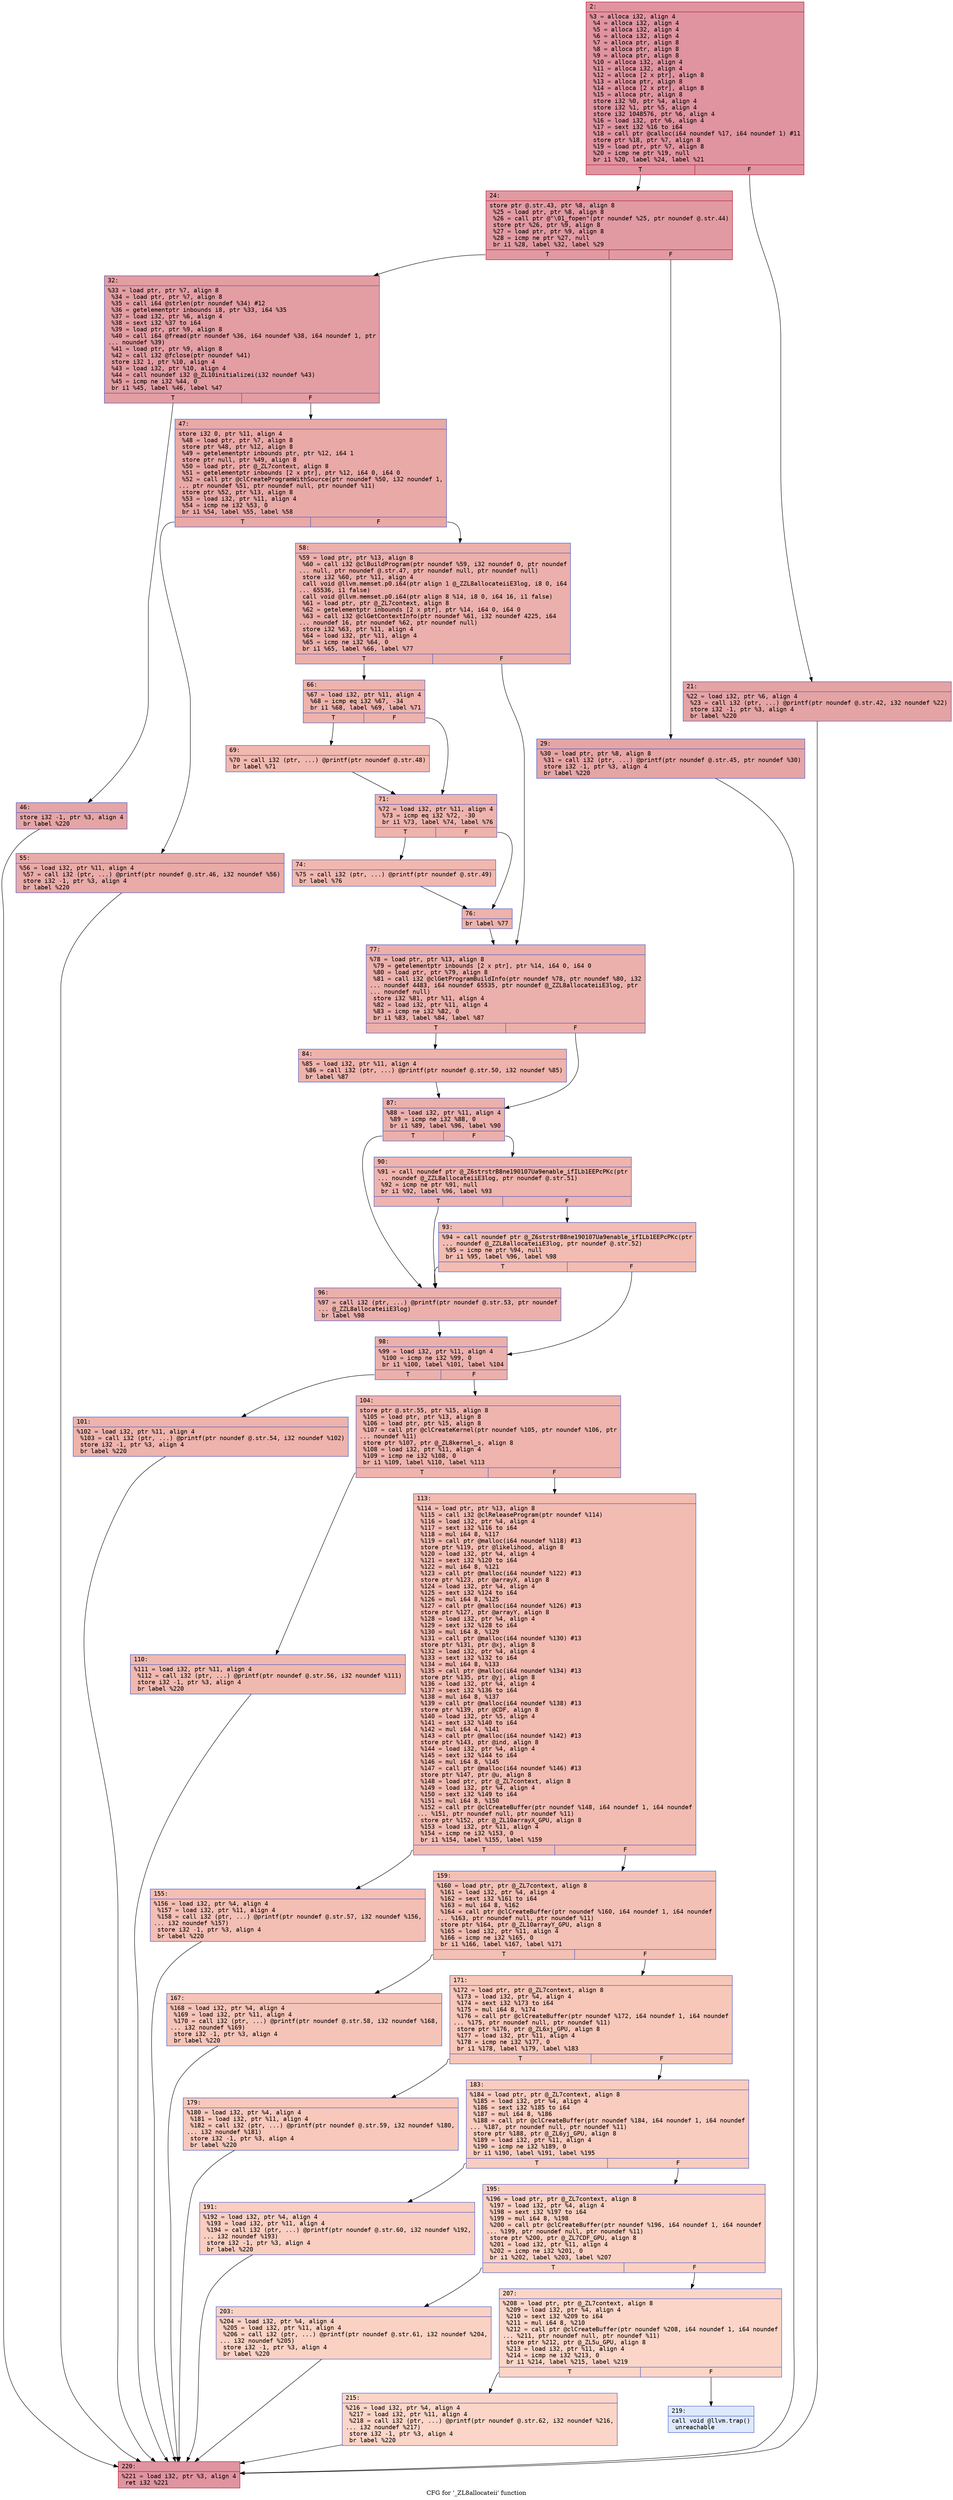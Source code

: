 digraph "CFG for '_ZL8allocateii' function" {
	label="CFG for '_ZL8allocateii' function";

	Node0x600003cfac60 [shape=record,color="#b70d28ff", style=filled, fillcolor="#b70d2870" fontname="Courier",label="{2:\l|  %3 = alloca i32, align 4\l  %4 = alloca i32, align 4\l  %5 = alloca i32, align 4\l  %6 = alloca i32, align 4\l  %7 = alloca ptr, align 8\l  %8 = alloca ptr, align 8\l  %9 = alloca ptr, align 8\l  %10 = alloca i32, align 4\l  %11 = alloca i32, align 4\l  %12 = alloca [2 x ptr], align 8\l  %13 = alloca ptr, align 8\l  %14 = alloca [2 x ptr], align 8\l  %15 = alloca ptr, align 8\l  store i32 %0, ptr %4, align 4\l  store i32 %1, ptr %5, align 4\l  store i32 1048576, ptr %6, align 4\l  %16 = load i32, ptr %6, align 4\l  %17 = sext i32 %16 to i64\l  %18 = call ptr @calloc(i64 noundef %17, i64 noundef 1) #11\l  store ptr %18, ptr %7, align 8\l  %19 = load ptr, ptr %7, align 8\l  %20 = icmp ne ptr %19, null\l  br i1 %20, label %24, label %21\l|{<s0>T|<s1>F}}"];
	Node0x600003cfac60:s0 -> Node0x600003cfad00[tooltip="2 -> 24\nProbability 62.50%" ];
	Node0x600003cfac60:s1 -> Node0x600003cfacb0[tooltip="2 -> 21\nProbability 37.50%" ];
	Node0x600003cfacb0 [shape=record,color="#3d50c3ff", style=filled, fillcolor="#c32e3170" fontname="Courier",label="{21:\l|  %22 = load i32, ptr %6, align 4\l  %23 = call i32 (ptr, ...) @printf(ptr noundef @.str.42, i32 noundef %22)\l  store i32 -1, ptr %3, align 4\l  br label %220\l}"];
	Node0x600003cfacb0 -> Node0x600003cfb7f0[tooltip="21 -> 220\nProbability 100.00%" ];
	Node0x600003cfad00 [shape=record,color="#b70d28ff", style=filled, fillcolor="#bb1b2c70" fontname="Courier",label="{24:\l|  store ptr @.str.43, ptr %8, align 8\l  %25 = load ptr, ptr %8, align 8\l  %26 = call ptr @\"\\01_fopen\"(ptr noundef %25, ptr noundef @.str.44)\l  store ptr %26, ptr %9, align 8\l  %27 = load ptr, ptr %9, align 8\l  %28 = icmp ne ptr %27, null\l  br i1 %28, label %32, label %29\l|{<s0>T|<s1>F}}"];
	Node0x600003cfad00:s0 -> Node0x600003cfada0[tooltip="24 -> 32\nProbability 62.50%" ];
	Node0x600003cfad00:s1 -> Node0x600003cfad50[tooltip="24 -> 29\nProbability 37.50%" ];
	Node0x600003cfad50 [shape=record,color="#3d50c3ff", style=filled, fillcolor="#c5333470" fontname="Courier",label="{29:\l|  %30 = load ptr, ptr %8, align 8\l  %31 = call i32 (ptr, ...) @printf(ptr noundef @.str.45, ptr noundef %30)\l  store i32 -1, ptr %3, align 4\l  br label %220\l}"];
	Node0x600003cfad50 -> Node0x600003cfb7f0[tooltip="29 -> 220\nProbability 100.00%" ];
	Node0x600003cfada0 [shape=record,color="#3d50c3ff", style=filled, fillcolor="#be242e70" fontname="Courier",label="{32:\l|  %33 = load ptr, ptr %7, align 8\l  %34 = load ptr, ptr %7, align 8\l  %35 = call i64 @strlen(ptr noundef %34) #12\l  %36 = getelementptr inbounds i8, ptr %33, i64 %35\l  %37 = load i32, ptr %6, align 4\l  %38 = sext i32 %37 to i64\l  %39 = load ptr, ptr %9, align 8\l  %40 = call i64 @fread(ptr noundef %36, i64 noundef %38, i64 noundef 1, ptr\l... noundef %39)\l  %41 = load ptr, ptr %9, align 8\l  %42 = call i32 @fclose(ptr noundef %41)\l  store i32 1, ptr %10, align 4\l  %43 = load i32, ptr %10, align 4\l  %44 = call noundef i32 @_ZL10initializei(i32 noundef %43)\l  %45 = icmp ne i32 %44, 0\l  br i1 %45, label %46, label %47\l|{<s0>T|<s1>F}}"];
	Node0x600003cfada0:s0 -> Node0x600003cfadf0[tooltip="32 -> 46\nProbability 62.50%" ];
	Node0x600003cfada0:s1 -> Node0x600003cfae40[tooltip="32 -> 47\nProbability 37.50%" ];
	Node0x600003cfadf0 [shape=record,color="#3d50c3ff", style=filled, fillcolor="#c5333470" fontname="Courier",label="{46:\l|  store i32 -1, ptr %3, align 4\l  br label %220\l}"];
	Node0x600003cfadf0 -> Node0x600003cfb7f0[tooltip="46 -> 220\nProbability 100.00%" ];
	Node0x600003cfae40 [shape=record,color="#3d50c3ff", style=filled, fillcolor="#ca3b3770" fontname="Courier",label="{47:\l|  store i32 0, ptr %11, align 4\l  %48 = load ptr, ptr %7, align 8\l  store ptr %48, ptr %12, align 8\l  %49 = getelementptr inbounds ptr, ptr %12, i64 1\l  store ptr null, ptr %49, align 8\l  %50 = load ptr, ptr @_ZL7context, align 8\l  %51 = getelementptr inbounds [2 x ptr], ptr %12, i64 0, i64 0\l  %52 = call ptr @clCreateProgramWithSource(ptr noundef %50, i32 noundef 1,\l... ptr noundef %51, ptr noundef null, ptr noundef %11)\l  store ptr %52, ptr %13, align 8\l  %53 = load i32, ptr %11, align 4\l  %54 = icmp ne i32 %53, 0\l  br i1 %54, label %55, label %58\l|{<s0>T|<s1>F}}"];
	Node0x600003cfae40:s0 -> Node0x600003cfae90[tooltip="47 -> 55\nProbability 62.50%" ];
	Node0x600003cfae40:s1 -> Node0x600003cfaee0[tooltip="47 -> 58\nProbability 37.50%" ];
	Node0x600003cfae90 [shape=record,color="#3d50c3ff", style=filled, fillcolor="#cc403a70" fontname="Courier",label="{55:\l|  %56 = load i32, ptr %11, align 4\l  %57 = call i32 (ptr, ...) @printf(ptr noundef @.str.46, i32 noundef %56)\l  store i32 -1, ptr %3, align 4\l  br label %220\l}"];
	Node0x600003cfae90 -> Node0x600003cfb7f0[tooltip="55 -> 220\nProbability 100.00%" ];
	Node0x600003cfaee0 [shape=record,color="#3d50c3ff", style=filled, fillcolor="#d24b4070" fontname="Courier",label="{58:\l|  %59 = load ptr, ptr %13, align 8\l  %60 = call i32 @clBuildProgram(ptr noundef %59, i32 noundef 0, ptr noundef\l... null, ptr noundef @.str.47, ptr noundef null, ptr noundef null)\l  store i32 %60, ptr %11, align 4\l  call void @llvm.memset.p0.i64(ptr align 1 @_ZZL8allocateiiE3log, i8 0, i64\l... 65536, i1 false)\l  call void @llvm.memset.p0.i64(ptr align 8 %14, i8 0, i64 16, i1 false)\l  %61 = load ptr, ptr @_ZL7context, align 8\l  %62 = getelementptr inbounds [2 x ptr], ptr %14, i64 0, i64 0\l  %63 = call i32 @clGetContextInfo(ptr noundef %61, i32 noundef 4225, i64\l... noundef 16, ptr noundef %62, ptr noundef null)\l  store i32 %63, ptr %11, align 4\l  %64 = load i32, ptr %11, align 4\l  %65 = icmp ne i32 %64, 0\l  br i1 %65, label %66, label %77\l|{<s0>T|<s1>F}}"];
	Node0x600003cfaee0:s0 -> Node0x600003cfaf30[tooltip="58 -> 66\nProbability 62.50%" ];
	Node0x600003cfaee0:s1 -> Node0x600003cfb0c0[tooltip="58 -> 77\nProbability 37.50%" ];
	Node0x600003cfaf30 [shape=record,color="#3d50c3ff", style=filled, fillcolor="#d6524470" fontname="Courier",label="{66:\l|  %67 = load i32, ptr %11, align 4\l  %68 = icmp eq i32 %67, -34\l  br i1 %68, label %69, label %71\l|{<s0>T|<s1>F}}"];
	Node0x600003cfaf30:s0 -> Node0x600003cfaf80[tooltip="66 -> 69\nProbability 50.00%" ];
	Node0x600003cfaf30:s1 -> Node0x600003cfafd0[tooltip="66 -> 71\nProbability 50.00%" ];
	Node0x600003cfaf80 [shape=record,color="#3d50c3ff", style=filled, fillcolor="#dc5d4a70" fontname="Courier",label="{69:\l|  %70 = call i32 (ptr, ...) @printf(ptr noundef @.str.48)\l  br label %71\l}"];
	Node0x600003cfaf80 -> Node0x600003cfafd0[tooltip="69 -> 71\nProbability 100.00%" ];
	Node0x600003cfafd0 [shape=record,color="#3d50c3ff", style=filled, fillcolor="#d6524470" fontname="Courier",label="{71:\l|  %72 = load i32, ptr %11, align 4\l  %73 = icmp eq i32 %72, -30\l  br i1 %73, label %74, label %76\l|{<s0>T|<s1>F}}"];
	Node0x600003cfafd0:s0 -> Node0x600003cfb020[tooltip="71 -> 74\nProbability 50.00%" ];
	Node0x600003cfafd0:s1 -> Node0x600003cfb070[tooltip="71 -> 76\nProbability 50.00%" ];
	Node0x600003cfb020 [shape=record,color="#3d50c3ff", style=filled, fillcolor="#dc5d4a70" fontname="Courier",label="{74:\l|  %75 = call i32 (ptr, ...) @printf(ptr noundef @.str.49)\l  br label %76\l}"];
	Node0x600003cfb020 -> Node0x600003cfb070[tooltip="74 -> 76\nProbability 100.00%" ];
	Node0x600003cfb070 [shape=record,color="#3d50c3ff", style=filled, fillcolor="#d6524470" fontname="Courier",label="{76:\l|  br label %77\l}"];
	Node0x600003cfb070 -> Node0x600003cfb0c0[tooltip="76 -> 77\nProbability 100.00%" ];
	Node0x600003cfb0c0 [shape=record,color="#3d50c3ff", style=filled, fillcolor="#d24b4070" fontname="Courier",label="{77:\l|  %78 = load ptr, ptr %13, align 8\l  %79 = getelementptr inbounds [2 x ptr], ptr %14, i64 0, i64 0\l  %80 = load ptr, ptr %79, align 8\l  %81 = call i32 @clGetProgramBuildInfo(ptr noundef %78, ptr noundef %80, i32\l... noundef 4483, i64 noundef 65535, ptr noundef @_ZZL8allocateiiE3log, ptr\l... noundef null)\l  store i32 %81, ptr %11, align 4\l  %82 = load i32, ptr %11, align 4\l  %83 = icmp ne i32 %82, 0\l  br i1 %83, label %84, label %87\l|{<s0>T|<s1>F}}"];
	Node0x600003cfb0c0:s0 -> Node0x600003cfb110[tooltip="77 -> 84\nProbability 62.50%" ];
	Node0x600003cfb0c0:s1 -> Node0x600003cfb160[tooltip="77 -> 87\nProbability 37.50%" ];
	Node0x600003cfb110 [shape=record,color="#3d50c3ff", style=filled, fillcolor="#d6524470" fontname="Courier",label="{84:\l|  %85 = load i32, ptr %11, align 4\l  %86 = call i32 (ptr, ...) @printf(ptr noundef @.str.50, i32 noundef %85)\l  br label %87\l}"];
	Node0x600003cfb110 -> Node0x600003cfb160[tooltip="84 -> 87\nProbability 100.00%" ];
	Node0x600003cfb160 [shape=record,color="#3d50c3ff", style=filled, fillcolor="#d24b4070" fontname="Courier",label="{87:\l|  %88 = load i32, ptr %11, align 4\l  %89 = icmp ne i32 %88, 0\l  br i1 %89, label %96, label %90\l|{<s0>T|<s1>F}}"];
	Node0x600003cfb160:s0 -> Node0x600003cfb250[tooltip="87 -> 96\nProbability 62.50%" ];
	Node0x600003cfb160:s1 -> Node0x600003cfb1b0[tooltip="87 -> 90\nProbability 37.50%" ];
	Node0x600003cfb1b0 [shape=record,color="#3d50c3ff", style=filled, fillcolor="#d8564670" fontname="Courier",label="{90:\l|  %91 = call noundef ptr @_Z6strstrB8ne190107Ua9enable_ifILb1EEPcPKc(ptr\l... noundef @_ZZL8allocateiiE3log, ptr noundef @.str.51)\l  %92 = icmp ne ptr %91, null\l  br i1 %92, label %96, label %93\l|{<s0>T|<s1>F}}"];
	Node0x600003cfb1b0:s0 -> Node0x600003cfb250[tooltip="90 -> 96\nProbability 62.50%" ];
	Node0x600003cfb1b0:s1 -> Node0x600003cfb200[tooltip="90 -> 93\nProbability 37.50%" ];
	Node0x600003cfb200 [shape=record,color="#3d50c3ff", style=filled, fillcolor="#e1675170" fontname="Courier",label="{93:\l|  %94 = call noundef ptr @_Z6strstrB8ne190107Ua9enable_ifILb1EEPcPKc(ptr\l... noundef @_ZZL8allocateiiE3log, ptr noundef @.str.52)\l  %95 = icmp ne ptr %94, null\l  br i1 %95, label %96, label %98\l|{<s0>T|<s1>F}}"];
	Node0x600003cfb200:s0 -> Node0x600003cfb250[tooltip="93 -> 96\nProbability 62.50%" ];
	Node0x600003cfb200:s1 -> Node0x600003cfb2a0[tooltip="93 -> 98\nProbability 37.50%" ];
	Node0x600003cfb250 [shape=record,color="#3d50c3ff", style=filled, fillcolor="#d24b4070" fontname="Courier",label="{96:\l|  %97 = call i32 (ptr, ...) @printf(ptr noundef @.str.53, ptr noundef\l... @_ZZL8allocateiiE3log)\l  br label %98\l}"];
	Node0x600003cfb250 -> Node0x600003cfb2a0[tooltip="96 -> 98\nProbability 100.00%" ];
	Node0x600003cfb2a0 [shape=record,color="#3d50c3ff", style=filled, fillcolor="#d24b4070" fontname="Courier",label="{98:\l|  %99 = load i32, ptr %11, align 4\l  %100 = icmp ne i32 %99, 0\l  br i1 %100, label %101, label %104\l|{<s0>T|<s1>F}}"];
	Node0x600003cfb2a0:s0 -> Node0x600003cfb2f0[tooltip="98 -> 101\nProbability 62.50%" ];
	Node0x600003cfb2a0:s1 -> Node0x600003cfb340[tooltip="98 -> 104\nProbability 37.50%" ];
	Node0x600003cfb2f0 [shape=record,color="#3d50c3ff", style=filled, fillcolor="#d6524470" fontname="Courier",label="{101:\l|  %102 = load i32, ptr %11, align 4\l  %103 = call i32 (ptr, ...) @printf(ptr noundef @.str.54, i32 noundef %102)\l  store i32 -1, ptr %3, align 4\l  br label %220\l}"];
	Node0x600003cfb2f0 -> Node0x600003cfb7f0[tooltip="101 -> 220\nProbability 100.00%" ];
	Node0x600003cfb340 [shape=record,color="#3d50c3ff", style=filled, fillcolor="#d8564670" fontname="Courier",label="{104:\l|  store ptr @.str.55, ptr %15, align 8\l  %105 = load ptr, ptr %13, align 8\l  %106 = load ptr, ptr %15, align 8\l  %107 = call ptr @clCreateKernel(ptr noundef %105, ptr noundef %106, ptr\l... noundef %11)\l  store ptr %107, ptr @_ZL8kernel_s, align 8\l  %108 = load i32, ptr %11, align 4\l  %109 = icmp ne i32 %108, 0\l  br i1 %109, label %110, label %113\l|{<s0>T|<s1>F}}"];
	Node0x600003cfb340:s0 -> Node0x600003cfb390[tooltip="104 -> 110\nProbability 62.50%" ];
	Node0x600003cfb340:s1 -> Node0x600003cfb3e0[tooltip="104 -> 113\nProbability 37.50%" ];
	Node0x600003cfb390 [shape=record,color="#3d50c3ff", style=filled, fillcolor="#de614d70" fontname="Courier",label="{110:\l|  %111 = load i32, ptr %11, align 4\l  %112 = call i32 (ptr, ...) @printf(ptr noundef @.str.56, i32 noundef %111)\l  store i32 -1, ptr %3, align 4\l  br label %220\l}"];
	Node0x600003cfb390 -> Node0x600003cfb7f0[tooltip="110 -> 220\nProbability 100.00%" ];
	Node0x600003cfb3e0 [shape=record,color="#3d50c3ff", style=filled, fillcolor="#e1675170" fontname="Courier",label="{113:\l|  %114 = load ptr, ptr %13, align 8\l  %115 = call i32 @clReleaseProgram(ptr noundef %114)\l  %116 = load i32, ptr %4, align 4\l  %117 = sext i32 %116 to i64\l  %118 = mul i64 8, %117\l  %119 = call ptr @malloc(i64 noundef %118) #13\l  store ptr %119, ptr @likelihood, align 8\l  %120 = load i32, ptr %4, align 4\l  %121 = sext i32 %120 to i64\l  %122 = mul i64 8, %121\l  %123 = call ptr @malloc(i64 noundef %122) #13\l  store ptr %123, ptr @arrayX, align 8\l  %124 = load i32, ptr %4, align 4\l  %125 = sext i32 %124 to i64\l  %126 = mul i64 8, %125\l  %127 = call ptr @malloc(i64 noundef %126) #13\l  store ptr %127, ptr @arrayY, align 8\l  %128 = load i32, ptr %4, align 4\l  %129 = sext i32 %128 to i64\l  %130 = mul i64 8, %129\l  %131 = call ptr @malloc(i64 noundef %130) #13\l  store ptr %131, ptr @xj, align 8\l  %132 = load i32, ptr %4, align 4\l  %133 = sext i32 %132 to i64\l  %134 = mul i64 8, %133\l  %135 = call ptr @malloc(i64 noundef %134) #13\l  store ptr %135, ptr @yj, align 8\l  %136 = load i32, ptr %4, align 4\l  %137 = sext i32 %136 to i64\l  %138 = mul i64 8, %137\l  %139 = call ptr @malloc(i64 noundef %138) #13\l  store ptr %139, ptr @CDF, align 8\l  %140 = load i32, ptr %5, align 4\l  %141 = sext i32 %140 to i64\l  %142 = mul i64 4, %141\l  %143 = call ptr @malloc(i64 noundef %142) #13\l  store ptr %143, ptr @ind, align 8\l  %144 = load i32, ptr %4, align 4\l  %145 = sext i32 %144 to i64\l  %146 = mul i64 8, %145\l  %147 = call ptr @malloc(i64 noundef %146) #13\l  store ptr %147, ptr @u, align 8\l  %148 = load ptr, ptr @_ZL7context, align 8\l  %149 = load i32, ptr %4, align 4\l  %150 = sext i32 %149 to i64\l  %151 = mul i64 8, %150\l  %152 = call ptr @clCreateBuffer(ptr noundef %148, i64 noundef 1, i64 noundef\l... %151, ptr noundef null, ptr noundef %11)\l  store ptr %152, ptr @_ZL10arrayX_GPU, align 8\l  %153 = load i32, ptr %11, align 4\l  %154 = icmp ne i32 %153, 0\l  br i1 %154, label %155, label %159\l|{<s0>T|<s1>F}}"];
	Node0x600003cfb3e0:s0 -> Node0x600003cfb430[tooltip="113 -> 155\nProbability 62.50%" ];
	Node0x600003cfb3e0:s1 -> Node0x600003cfb480[tooltip="113 -> 159\nProbability 37.50%" ];
	Node0x600003cfb430 [shape=record,color="#3d50c3ff", style=filled, fillcolor="#e36c5570" fontname="Courier",label="{155:\l|  %156 = load i32, ptr %4, align 4\l  %157 = load i32, ptr %11, align 4\l  %158 = call i32 (ptr, ...) @printf(ptr noundef @.str.57, i32 noundef %156,\l... i32 noundef %157)\l  store i32 -1, ptr %3, align 4\l  br label %220\l}"];
	Node0x600003cfb430 -> Node0x600003cfb7f0[tooltip="155 -> 220\nProbability 100.00%" ];
	Node0x600003cfb480 [shape=record,color="#3d50c3ff", style=filled, fillcolor="#e5705870" fontname="Courier",label="{159:\l|  %160 = load ptr, ptr @_ZL7context, align 8\l  %161 = load i32, ptr %4, align 4\l  %162 = sext i32 %161 to i64\l  %163 = mul i64 8, %162\l  %164 = call ptr @clCreateBuffer(ptr noundef %160, i64 noundef 1, i64 noundef\l... %163, ptr noundef null, ptr noundef %11)\l  store ptr %164, ptr @_ZL10arrayY_GPU, align 8\l  %165 = load i32, ptr %11, align 4\l  %166 = icmp ne i32 %165, 0\l  br i1 %166, label %167, label %171\l|{<s0>T|<s1>F}}"];
	Node0x600003cfb480:s0 -> Node0x600003cfb4d0[tooltip="159 -> 167\nProbability 62.50%" ];
	Node0x600003cfb480:s1 -> Node0x600003cfb520[tooltip="159 -> 171\nProbability 37.50%" ];
	Node0x600003cfb4d0 [shape=record,color="#3d50c3ff", style=filled, fillcolor="#e97a5f70" fontname="Courier",label="{167:\l|  %168 = load i32, ptr %4, align 4\l  %169 = load i32, ptr %11, align 4\l  %170 = call i32 (ptr, ...) @printf(ptr noundef @.str.58, i32 noundef %168,\l... i32 noundef %169)\l  store i32 -1, ptr %3, align 4\l  br label %220\l}"];
	Node0x600003cfb4d0 -> Node0x600003cfb7f0[tooltip="167 -> 220\nProbability 100.00%" ];
	Node0x600003cfb520 [shape=record,color="#3d50c3ff", style=filled, fillcolor="#ec7f6370" fontname="Courier",label="{171:\l|  %172 = load ptr, ptr @_ZL7context, align 8\l  %173 = load i32, ptr %4, align 4\l  %174 = sext i32 %173 to i64\l  %175 = mul i64 8, %174\l  %176 = call ptr @clCreateBuffer(ptr noundef %172, i64 noundef 1, i64 noundef\l... %175, ptr noundef null, ptr noundef %11)\l  store ptr %176, ptr @_ZL6xj_GPU, align 8\l  %177 = load i32, ptr %11, align 4\l  %178 = icmp ne i32 %177, 0\l  br i1 %178, label %179, label %183\l|{<s0>T|<s1>F}}"];
	Node0x600003cfb520:s0 -> Node0x600003cfb570[tooltip="171 -> 179\nProbability 62.50%" ];
	Node0x600003cfb520:s1 -> Node0x600003cfb5c0[tooltip="171 -> 183\nProbability 37.50%" ];
	Node0x600003cfb570 [shape=record,color="#3d50c3ff", style=filled, fillcolor="#ed836670" fontname="Courier",label="{179:\l|  %180 = load i32, ptr %4, align 4\l  %181 = load i32, ptr %11, align 4\l  %182 = call i32 (ptr, ...) @printf(ptr noundef @.str.59, i32 noundef %180,\l... i32 noundef %181)\l  store i32 -1, ptr %3, align 4\l  br label %220\l}"];
	Node0x600003cfb570 -> Node0x600003cfb7f0[tooltip="179 -> 220\nProbability 100.00%" ];
	Node0x600003cfb5c0 [shape=record,color="#3d50c3ff", style=filled, fillcolor="#f08b6e70" fontname="Courier",label="{183:\l|  %184 = load ptr, ptr @_ZL7context, align 8\l  %185 = load i32, ptr %4, align 4\l  %186 = sext i32 %185 to i64\l  %187 = mul i64 8, %186\l  %188 = call ptr @clCreateBuffer(ptr noundef %184, i64 noundef 1, i64 noundef\l... %187, ptr noundef null, ptr noundef %11)\l  store ptr %188, ptr @_ZL6yj_GPU, align 8\l  %189 = load i32, ptr %11, align 4\l  %190 = icmp ne i32 %189, 0\l  br i1 %190, label %191, label %195\l|{<s0>T|<s1>F}}"];
	Node0x600003cfb5c0:s0 -> Node0x600003cfb610[tooltip="183 -> 191\nProbability 62.50%" ];
	Node0x600003cfb5c0:s1 -> Node0x600003cfb660[tooltip="183 -> 195\nProbability 37.50%" ];
	Node0x600003cfb610 [shape=record,color="#3d50c3ff", style=filled, fillcolor="#f2907270" fontname="Courier",label="{191:\l|  %192 = load i32, ptr %4, align 4\l  %193 = load i32, ptr %11, align 4\l  %194 = call i32 (ptr, ...) @printf(ptr noundef @.str.60, i32 noundef %192,\l... i32 noundef %193)\l  store i32 -1, ptr %3, align 4\l  br label %220\l}"];
	Node0x600003cfb610 -> Node0x600003cfb7f0[tooltip="191 -> 220\nProbability 100.00%" ];
	Node0x600003cfb660 [shape=record,color="#3d50c3ff", style=filled, fillcolor="#f3947570" fontname="Courier",label="{195:\l|  %196 = load ptr, ptr @_ZL7context, align 8\l  %197 = load i32, ptr %4, align 4\l  %198 = sext i32 %197 to i64\l  %199 = mul i64 8, %198\l  %200 = call ptr @clCreateBuffer(ptr noundef %196, i64 noundef 1, i64 noundef\l... %199, ptr noundef null, ptr noundef %11)\l  store ptr %200, ptr @_ZL7CDF_GPU, align 8\l  %201 = load i32, ptr %11, align 4\l  %202 = icmp ne i32 %201, 0\l  br i1 %202, label %203, label %207\l|{<s0>T|<s1>F}}"];
	Node0x600003cfb660:s0 -> Node0x600003cfb6b0[tooltip="195 -> 203\nProbability 62.50%" ];
	Node0x600003cfb660:s1 -> Node0x600003cfb700[tooltip="195 -> 207\nProbability 37.50%" ];
	Node0x600003cfb6b0 [shape=record,color="#3d50c3ff", style=filled, fillcolor="#f4987a70" fontname="Courier",label="{203:\l|  %204 = load i32, ptr %4, align 4\l  %205 = load i32, ptr %11, align 4\l  %206 = call i32 (ptr, ...) @printf(ptr noundef @.str.61, i32 noundef %204,\l... i32 noundef %205)\l  store i32 -1, ptr %3, align 4\l  br label %220\l}"];
	Node0x600003cfb6b0 -> Node0x600003cfb7f0[tooltip="203 -> 220\nProbability 100.00%" ];
	Node0x600003cfb700 [shape=record,color="#3d50c3ff", style=filled, fillcolor="#f5a08170" fontname="Courier",label="{207:\l|  %208 = load ptr, ptr @_ZL7context, align 8\l  %209 = load i32, ptr %4, align 4\l  %210 = sext i32 %209 to i64\l  %211 = mul i64 8, %210\l  %212 = call ptr @clCreateBuffer(ptr noundef %208, i64 noundef 1, i64 noundef\l... %211, ptr noundef null, ptr noundef %11)\l  store ptr %212, ptr @_ZL5u_GPU, align 8\l  %213 = load i32, ptr %11, align 4\l  %214 = icmp ne i32 %213, 0\l  br i1 %214, label %215, label %219\l|{<s0>T|<s1>F}}"];
	Node0x600003cfb700:s0 -> Node0x600003cfb750[tooltip="207 -> 215\nProbability 100.00%" ];
	Node0x600003cfb700:s1 -> Node0x600003cfb7a0[tooltip="207 -> 219\nProbability 0.00%" ];
	Node0x600003cfb750 [shape=record,color="#3d50c3ff", style=filled, fillcolor="#f5a08170" fontname="Courier",label="{215:\l|  %216 = load i32, ptr %4, align 4\l  %217 = load i32, ptr %11, align 4\l  %218 = call i32 (ptr, ...) @printf(ptr noundef @.str.62, i32 noundef %216,\l... i32 noundef %217)\l  store i32 -1, ptr %3, align 4\l  br label %220\l}"];
	Node0x600003cfb750 -> Node0x600003cfb7f0[tooltip="215 -> 220\nProbability 100.00%" ];
	Node0x600003cfb7a0 [shape=record,color="#3d50c3ff", style=filled, fillcolor="#b5cdfa70" fontname="Courier",label="{219:\l|  call void @llvm.trap()\l  unreachable\l}"];
	Node0x600003cfb7f0 [shape=record,color="#b70d28ff", style=filled, fillcolor="#b70d2870" fontname="Courier",label="{220:\l|  %221 = load i32, ptr %3, align 4\l  ret i32 %221\l}"];
}
